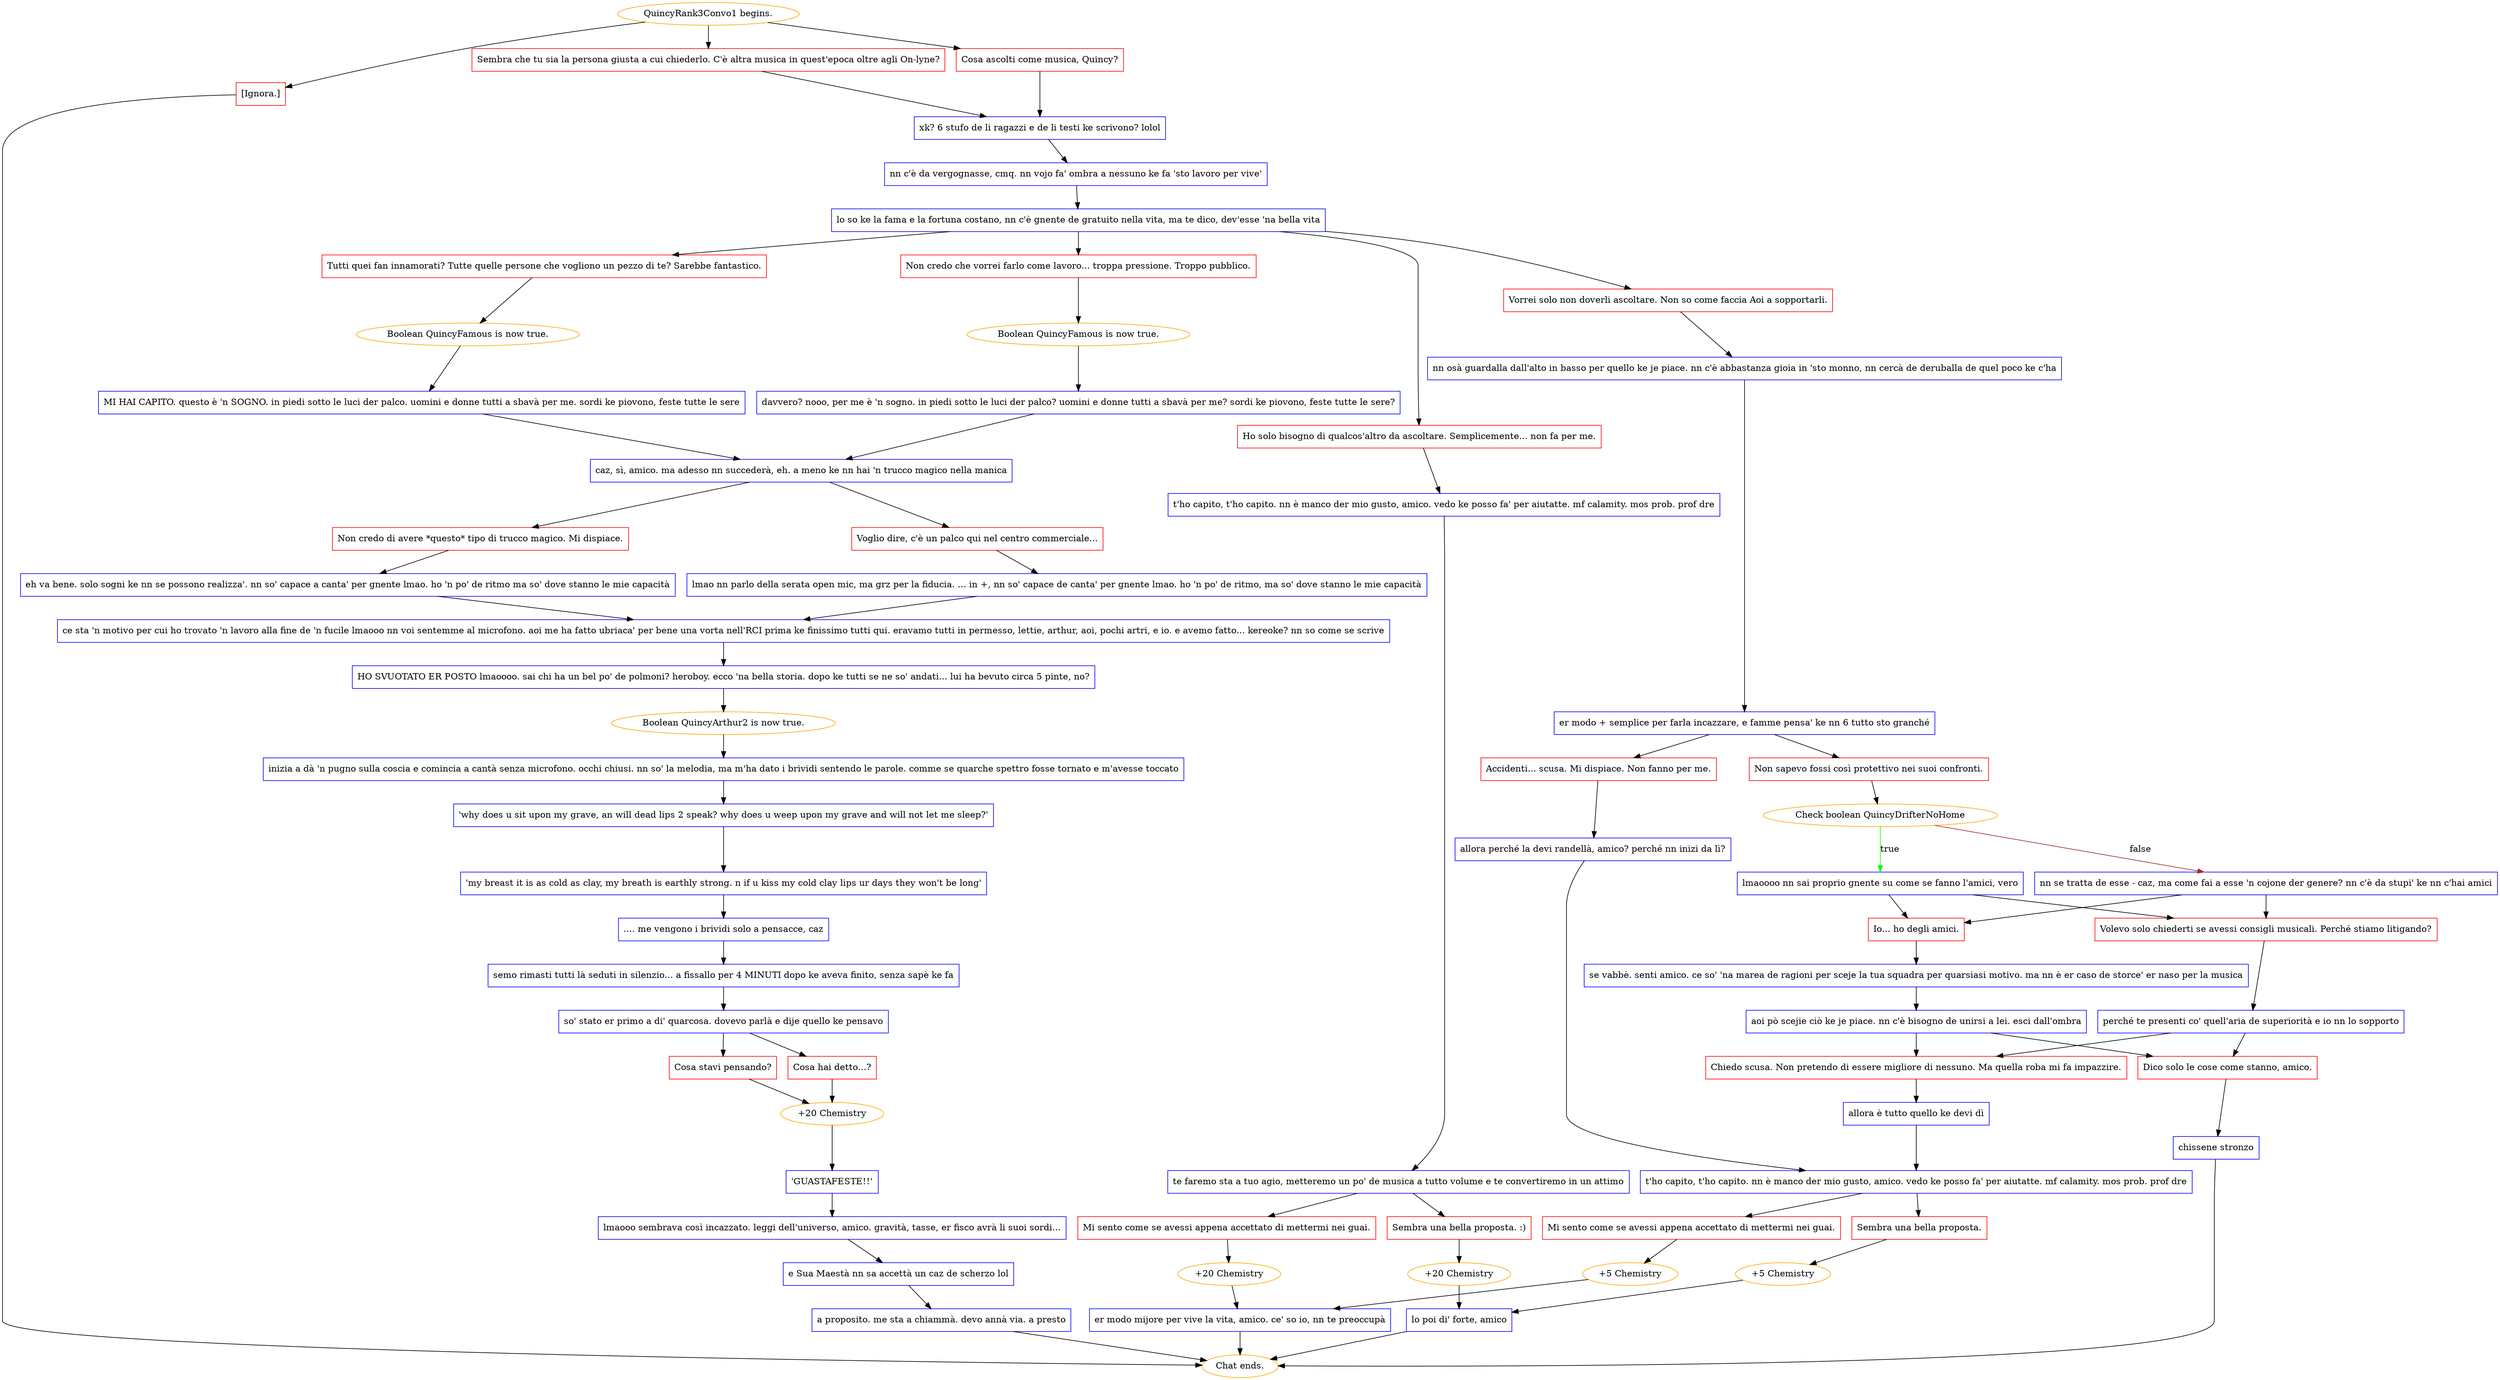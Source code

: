 digraph {
	"QuincyRank3Convo1 begins." [color=orange];
		"QuincyRank3Convo1 begins." -> j2796541896;
		"QuincyRank3Convo1 begins." -> j3039616961;
		"QuincyRank3Convo1 begins." -> j2041862867;
	j2796541896 [label="Sembra che tu sia la persona giusta a cui chiederlo. C'è altra musica in quest'epoca oltre agli On-lyne?",shape=box,color=red];
		j2796541896 -> j1414295803;
	j3039616961 [label="Cosa ascolti come musica, Quincy?",shape=box,color=red];
		j3039616961 -> j1414295803;
	j2041862867 [label="[Ignora.]",shape=box,color=red];
		j2041862867 -> "Chat ends.";
	j1414295803 [label="xk? 6 stufo de li ragazzi e de li testi ke scrivono? lolol",shape=box,color=blue];
		j1414295803 -> j816579836;
	"Chat ends." [color=orange];
	j816579836 [label="nn c'è da vergognasse, cmq. nn vojo fa' ombra a nessuno ke fa 'sto lavoro per vive'",shape=box,color=blue];
		j816579836 -> j1276930877;
	j1276930877 [label="lo so ke la fama e la fortuna costano, nn c'è gnente de gratuito nella vita, ma te dico, dev'esse 'na bella vita",shape=box,color=blue];
		j1276930877 -> j1205077553;
		j1276930877 -> j3982831542;
		j1276930877 -> j2839945945;
		j1276930877 -> j1822767358;
	j1205077553 [label="Ho solo bisogno di qualcos'altro da ascoltare. Semplicemente... non fa per me.",shape=box,color=red];
		j1205077553 -> j1518060896;
	j3982831542 [label="Non credo che vorrei farlo come lavoro... troppa pressione. Troppo pubblico.",shape=box,color=red];
		j3982831542 -> j1411916345;
	j2839945945 [label="Tutti quei fan innamorati? Tutte quelle persone che vogliono un pezzo di te? Sarebbe fantastico.",shape=box,color=red];
		j2839945945 -> j4207442687;
	j1822767358 [label="Vorrei solo non doverli ascoltare. Non so come faccia Aoi a sopportarli.",shape=box,color=red];
		j1822767358 -> j3011858386;
	j1518060896 [label="t'ho capito, t'ho capito. nn è manco der mio gusto, amico. vedo ke posso fa' per aiutatte. mf calamity. mos prob. prof dre",shape=box,color=blue];
		j1518060896 -> j4196562512;
	j1411916345 [label="Boolean QuincyFamous is now true.",color=orange];
		j1411916345 -> j4040771423;
	j4207442687 [label="Boolean QuincyFamous is now true.",color=orange];
		j4207442687 -> j1095916084;
	j3011858386 [label="nn osà guardalla dall'alto in basso per quello ke je piace. nn c'è abbastanza gioia in 'sto monno, nn cercà de deruballa de quel poco ke c'ha",shape=box,color=blue];
		j3011858386 -> j2347764384;
	j4196562512 [label="te faremo sta a tuo agio, metteremo un po' de musica a tutto volume e te convertiremo in un attimo",shape=box,color=blue];
		j4196562512 -> j252816130;
		j4196562512 -> j4137623877;
	j4040771423 [label="davvero? nooo, per me è 'n sogno. in piedi sotto le luci der palco? uomini e donne tutti a sbavà per me? sordi ke piovono, feste tutte le sere?",shape=box,color=blue];
		j4040771423 -> j996763205;
	j1095916084 [label="MI HAI CAPITO. questo è 'n SOGNO. in piedi sotto le luci der palco. uomini e donne tutti a sbavà per me. sordi ke piovono, feste tutte le sere",shape=box,color=blue];
		j1095916084 -> j996763205;
	j2347764384 [label="er modo + semplice per farla incazzare, e famme pensa' ke nn 6 tutto sto granché",shape=box,color=blue];
		j2347764384 -> j3542129482;
		j2347764384 -> j1337728410;
	j252816130 [label="Sembra una bella proposta. :)",shape=box,color=red];
		j252816130 -> j607243907;
	j4137623877 [label="Mi sento come se avessi appena accettato di mettermi nei guai.",shape=box,color=red];
		j4137623877 -> j647507644;
	j996763205 [label="caz, sì, amico. ma adesso nn succederà, eh. a meno ke nn hai 'n trucco magico nella manica",shape=box,color=blue];
		j996763205 -> j3636336226;
		j996763205 -> j2817852891;
	j3542129482 [label="Accidenti... scusa. Mi dispiace. Non fanno per me.",shape=box,color=red];
		j3542129482 -> j3444410042;
	j1337728410 [label="Non sapevo fossi così protettivo nei suoi confronti.",shape=box,color=red];
		j1337728410 -> j2662504253;
	j607243907 [label="+20 Chemistry",color=orange];
		j607243907 -> j1697587003;
	j647507644 [label="+20 Chemistry",color=orange];
		j647507644 -> j2950864161;
	j3636336226 [label="Voglio dire, c'è un palco qui nel centro commerciale...",shape=box,color=red];
		j3636336226 -> j1478963483;
	j2817852891 [label="Non credo di avere *questo* tipo di trucco magico. Mi dispiace.",shape=box,color=red];
		j2817852891 -> j3314945645;
	j3444410042 [label="allora perché la devi randellà, amico? perché nn inizi da lì?",shape=box,color=blue];
		j3444410042 -> j3238963621;
	j2662504253 [label="Check boolean QuincyDrifterNoHome",color=orange];
		j2662504253 -> j4092555350 [label=true,color=green];
		j2662504253 -> j1066302332 [label=false,color=brown];
	j1697587003 [label="lo poi di' forte, amico",shape=box,color=blue];
		j1697587003 -> "Chat ends.";
	j2950864161 [label="er modo mijore per vive la vita, amico. ce' so io, nn te preoccupà",shape=box,color=blue];
		j2950864161 -> "Chat ends.";
	j1478963483 [label="lmao nn parlo della serata open mic, ma grz per la fiducia. ... in +, nn so' capace de canta' per gnente lmao. ho 'n po' de ritmo, ma so' dove stanno le mie capacità",shape=box,color=blue];
		j1478963483 -> j3826416732;
	j3314945645 [label="eh va bene. solo sogni ke nn se possono realizza'. nn so' capace a canta' per gnente lmao. ho 'n po' de ritmo ma so' dove stanno le mie capacità",shape=box,color=blue];
		j3314945645 -> j3826416732;
	j3238963621 [label="t'ho capito, t'ho capito. nn è manco der mio gusto, amico. vedo ke posso fa' per aiutatte. mf calamity. mos prob. prof dre",shape=box,color=blue];
		j3238963621 -> j77148138;
		j3238963621 -> j3868380035;
	j4092555350 [label="lmaoooo nn sai proprio gnente su come se fanno l'amici, vero",shape=box,color=blue];
		j4092555350 -> j1178163362;
		j4092555350 -> j3814128867;
	j1066302332 [label="nn se tratta de esse - caz, ma come fai a esse 'n cojone der genere? nn c'è da stupi' ke nn c'hai amici",shape=box,color=blue];
		j1066302332 -> j1178163362;
		j1066302332 -> j3814128867;
	j3826416732 [label="ce sta 'n motivo per cui ho trovato 'n lavoro alla fine de 'n fucile lmaooo nn voi sentemme al microfono. aoi me ha fatto ubriaca' per bene una vorta nell'RCI prima ke finissimo tutti qui. eravamo tutti in permesso, lettie, arthur, aoi, pochi artri, e io. e avemo fatto... kereoke? nn so come se scrive",shape=box,color=blue];
		j3826416732 -> j3980415144;
	j77148138 [label="Sembra una bella proposta.",shape=box,color=red];
		j77148138 -> j3776078256;
	j3868380035 [label="Mi sento come se avessi appena accettato di mettermi nei guai.",shape=box,color=red];
		j3868380035 -> j2378536929;
	j1178163362 [label="Io... ho degli amici.",shape=box,color=red];
		j1178163362 -> j3777318295;
	j3814128867 [label="Volevo solo chiederti se avessi consigli musicali. Perché stiamo litigando?",shape=box,color=red];
		j3814128867 -> j3651914009;
	j3980415144 [label="HO SVUOTATO ER POSTO lmaoooo. sai chi ha un bel po' de polmoni? heroboy. ecco 'na bella storia. dopo ke tutti se ne so' andati... lui ha bevuto circa 5 pinte, no?",shape=box,color=blue];
		j3980415144 -> j3911294706;
	j3776078256 [label="+5 Chemistry",color=orange];
		j3776078256 -> j1697587003;
	j2378536929 [label="+5 Chemistry",color=orange];
		j2378536929 -> j2950864161;
	j3777318295 [label="se vabbè. senti amico. ce so' 'na marea de ragioni per sceje la tua squadra per quarsiasi motivo. ma nn è er caso de storce' er naso per la musica",shape=box,color=blue];
		j3777318295 -> j731586494;
	j3651914009 [label="perché te presenti co' quell'aria de superiorità e io nn lo sopporto",shape=box,color=blue];
		j3651914009 -> j3653967003;
		j3651914009 -> j3617020998;
	j3911294706 [label="Boolean QuincyArthur2 is now true.",color=orange];
		j3911294706 -> j759141076;
	j731586494 [label="aoi pò scejie ciò ke je piace. nn c'è bisogno de unirsi a lei. esci dall'ombra",shape=box,color=blue];
		j731586494 -> j3653967003;
		j731586494 -> j3617020998;
	j3653967003 [label="Chiedo scusa. Non pretendo di essere migliore di nessuno. Ma quella roba mi fa impazzire.",shape=box,color=red];
		j3653967003 -> j2343260620;
	j3617020998 [label="Dico solo le cose come stanno, amico.",shape=box,color=red];
		j3617020998 -> j1736757808;
	j759141076 [label="inizia a dà 'n pugno sulla coscia e comincia a cantà senza microfono. occhi chiusi. nn so' la melodia, ma m'ha dato i brividi sentendo le parole. comme se quarche spettro fosse tornato e m'avesse toccato",shape=box,color=blue];
		j759141076 -> j1553771150;
	j2343260620 [label="allora è tutto quello ke devi dì",shape=box,color=blue];
		j2343260620 -> j3238963621;
	j1736757808 [label="chissene stronzo",shape=box,color=blue];
		j1736757808 -> "Chat ends.";
	j1553771150 [label="'why does u sit upon my grave, an will dead lips 2 speak? why does u weep upon my grave and will not let me sleep?'",shape=box,color=blue];
		j1553771150 -> j25798488;
	j25798488 [label="'my breast it is as cold as clay, my breath is earthly strong. n if u kiss my cold clay lips ur days they won't be long'",shape=box,color=blue];
		j25798488 -> j1728720314;
	j1728720314 [label=".... me vengono i brividi solo a pensacce, caz",shape=box,color=blue];
		j1728720314 -> j447450176;
	j447450176 [label="semo rimasti tutti là seduti in silenzio... a fissallo per 4 MINUTI dopo ke aveva finito, senza sapè ke fa",shape=box,color=blue];
		j447450176 -> j512481617;
	j512481617 [label="so' stato er primo a di' quarcosa. dovevo parlà e dije quello ke pensavo",shape=box,color=blue];
		j512481617 -> j2041862773;
		j512481617 -> j3068553267;
	j2041862773 [label="Cosa hai detto...?",shape=box,color=red];
		j2041862773 -> j1514708868;
	j3068553267 [label="Cosa stavi pensando?",shape=box,color=red];
		j3068553267 -> j1514708868;
	j1514708868 [label="+20 Chemistry",color=orange];
		j1514708868 -> j2383962875;
	j2383962875 [label="'GUASTAFESTE!!'",shape=box,color=blue];
		j2383962875 -> j4233334056;
	j4233334056 [label="lmaooo sembrava così incazzato. leggi dell'universo, amico. gravità, tasse, er fisco avrà li suoi sordi...",shape=box,color=blue];
		j4233334056 -> j4156360385;
	j4156360385 [label="e Sua Maestà nn sa accettà un caz de scherzo lol",shape=box,color=blue];
		j4156360385 -> j3175220474;
	j3175220474 [label="a proposito. me sta a chiammà. devo annà via. a presto",shape=box,color=blue];
		j3175220474 -> "Chat ends.";
}